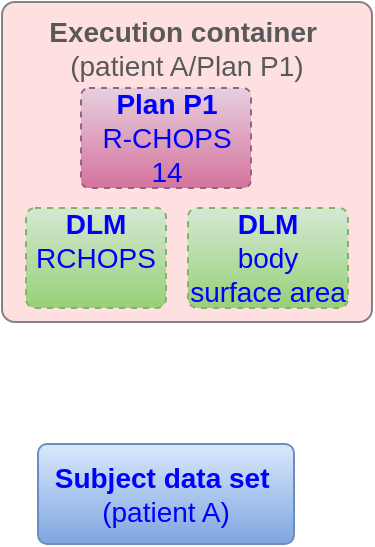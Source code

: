 <mxfile version="12.6.5" type="device"><diagram id="xl1orf5gwBFw_eoI4Qwj" name="Page-1"><mxGraphModel dx="1366" dy="816" grid="1" gridSize="10" guides="1" tooltips="1" connect="1" arrows="1" fold="1" page="1" pageScale="1" pageWidth="1169" pageHeight="827" math="0" shadow="0"><root><mxCell id="0"/><mxCell id="1" parent="0"/><mxCell id="u3sG8xBDkAbE3AOtxo07-1" value="&lt;span style=&quot;font-size: 14px&quot;&gt;&lt;span&gt;Execution container&lt;/span&gt;&lt;span style=&quot;font-weight: normal&quot;&gt;&amp;nbsp;&lt;br&gt;(patient A/Plan P1)&lt;/span&gt;&lt;br&gt;&lt;/span&gt;" style="rounded=1;whiteSpace=wrap;html=1;fillColor=#ffcccc;fontSize=14;arcSize=4;verticalAlign=top;strokeWidth=1;strokeColor=#36393d;fontStyle=1;opacity=60;fontColor=#595959;" vertex="1" parent="1"><mxGeometry x="205" y="280" width="185" height="160" as="geometry"/></mxCell><mxCell id="u3sG8xBDkAbE3AOtxo07-2" value="&lt;span style=&quot;font-size: 14px&quot;&gt;&lt;span&gt;&lt;b&gt;Plan P1&lt;br&gt;&lt;/b&gt;&lt;/span&gt;&lt;/span&gt;R-CHOPS 14&lt;span style=&quot;font-size: 14px&quot;&gt;&lt;br&gt;&lt;/span&gt;" style="rounded=1;whiteSpace=wrap;html=1;strokeColor=#996185;fillColor=#e6d0de;fontSize=14;arcSize=8;gradientColor=#d5739d;dashed=1;fontColor=#0000FF;fontStyle=0" vertex="1" parent="1"><mxGeometry x="244.5" y="323" width="85" height="50" as="geometry"/></mxCell><mxCell id="u3sG8xBDkAbE3AOtxo07-3" value="&lt;span style=&quot;font-size: 14px&quot;&gt;&lt;b&gt;DLM &lt;/b&gt;RCHOPS&lt;br&gt;&lt;br&gt;&lt;/span&gt;" style="rounded=1;whiteSpace=wrap;html=1;strokeColor=#82b366;fillColor=#d5e8d4;fontSize=14;arcSize=9;gradientColor=#97d077;dashed=1;fontColor=#0000FF;fontStyle=0" vertex="1" parent="1"><mxGeometry x="217" y="383" width="70" height="50" as="geometry"/></mxCell><mxCell id="u3sG8xBDkAbE3AOtxo07-6" value="&lt;span style=&quot;font-size: 14px&quot;&gt;&lt;span&gt;&lt;b&gt;DLM &lt;/b&gt;&lt;br&gt;body surface area&lt;/span&gt;&lt;br&gt;&lt;/span&gt;" style="rounded=1;whiteSpace=wrap;html=1;strokeColor=#82b366;fillColor=#d5e8d4;fontSize=14;arcSize=9;gradientColor=#97d077;dashed=1;fontColor=#0000FF;fontStyle=0" vertex="1" parent="1"><mxGeometry x="298" y="383" width="80" height="50" as="geometry"/></mxCell><mxCell id="u3sG8xBDkAbE3AOtxo07-7" value="&lt;span style=&quot;font-size: 14px&quot;&gt;&lt;span&gt;&lt;b&gt;Subject data set&amp;nbsp;&lt;/b&gt;&lt;br&gt;(patient A)&lt;/span&gt;&lt;br&gt;&lt;/span&gt;" style="rounded=1;whiteSpace=wrap;html=1;strokeColor=#6c8ebf;fillColor=#dae8fc;fontSize=14;arcSize=9;fontStyle=0;gradientColor=#7ea6e0;fontColor=#0000FF;" vertex="1" parent="1"><mxGeometry x="223" y="501" width="128" height="50" as="geometry"/></mxCell></root></mxGraphModel></diagram></mxfile>